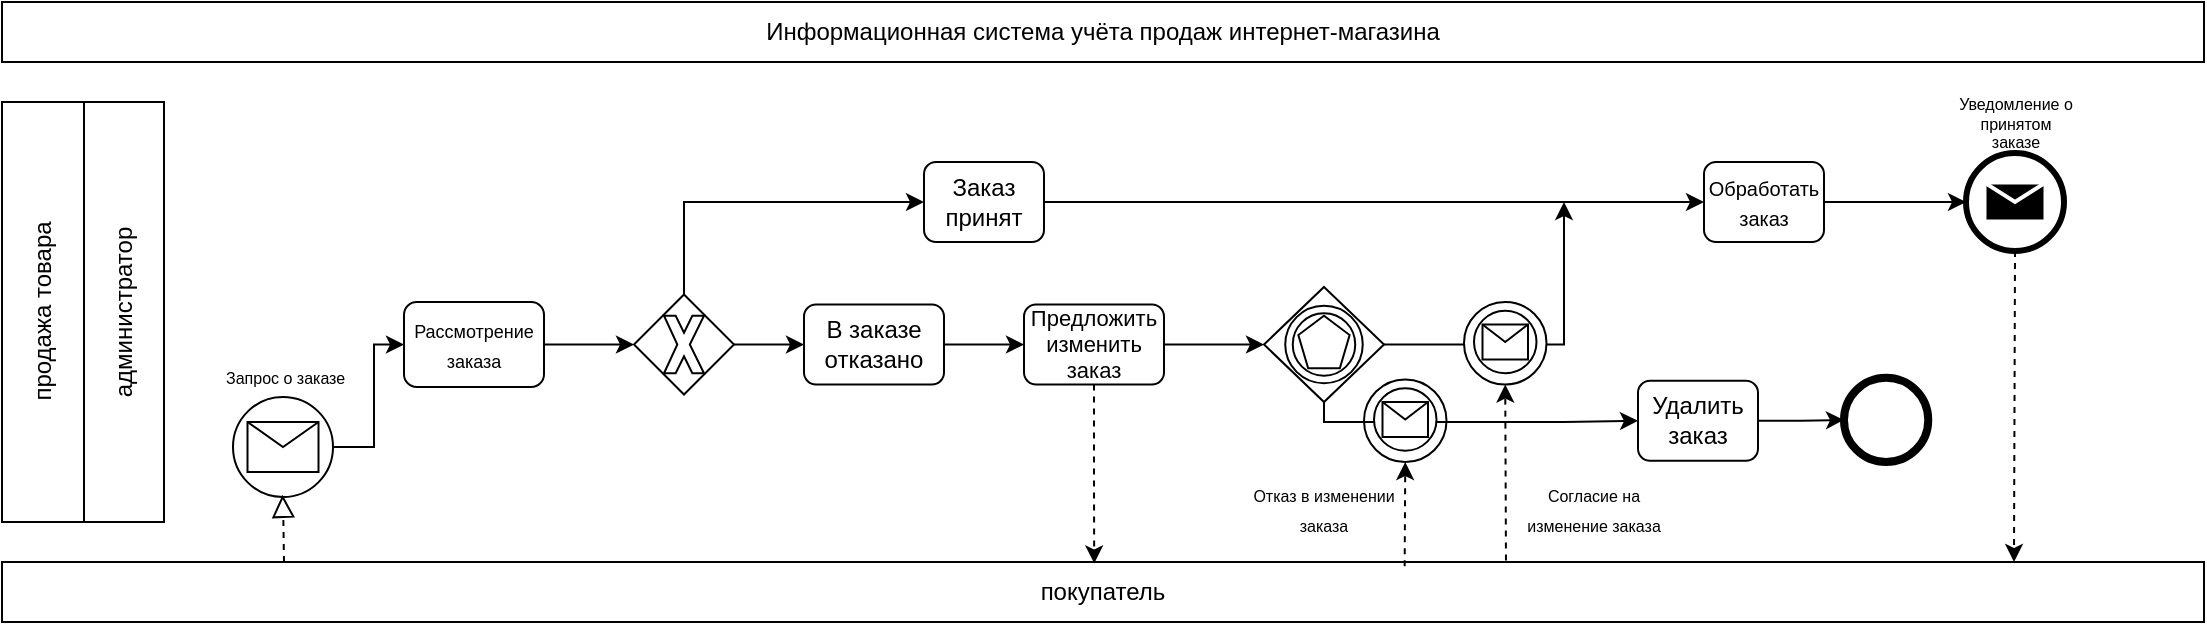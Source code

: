<mxfile version="22.1.3" type="device">
  <diagram name="Страница — 1" id="HhUoPsndP9m-uXzDRX4O">
    <mxGraphModel dx="796" dy="455" grid="1" gridSize="10" guides="1" tooltips="1" connect="1" arrows="1" fold="1" page="1" pageScale="1" pageWidth="827" pageHeight="1169" math="0" shadow="0">
      <root>
        <mxCell id="0" />
        <mxCell id="1" parent="0" />
        <mxCell id="vJvYOYyFUXUFSTBWltYJ-55" value="" style="ellipse;whiteSpace=wrap;html=1;aspect=fixed;" vertex="1" parent="1">
          <mxGeometry x="690" y="198.75" width="41.25" height="41.25" as="geometry" />
        </mxCell>
        <mxCell id="zaNzW6h8nKMvvkteJb9y-1" value="Информационная система учёта продаж интернет-магазина" style="rounded=0;whiteSpace=wrap;html=1;" parent="1" vertex="1">
          <mxGeometry x="9" y="10" width="1101" height="30" as="geometry" />
        </mxCell>
        <mxCell id="zaNzW6h8nKMvvkteJb9y-2" value="" style="rounded=0;whiteSpace=wrap;html=1;direction=west;" parent="1" vertex="1">
          <mxGeometry x="9" y="60" width="41" height="210" as="geometry" />
        </mxCell>
        <mxCell id="zaNzW6h8nKMvvkteJb9y-3" value="" style="rounded=0;whiteSpace=wrap;html=1;" parent="1" vertex="1">
          <mxGeometry x="50" y="60" width="40" height="210" as="geometry" />
        </mxCell>
        <mxCell id="zaNzW6h8nKMvvkteJb9y-4" value="администратор" style="text;html=1;strokeColor=none;fillColor=none;align=center;verticalAlign=middle;whiteSpace=wrap;rounded=0;rotation=-90;" parent="1" vertex="1">
          <mxGeometry x="40" y="150" width="60" height="30" as="geometry" />
        </mxCell>
        <mxCell id="zaNzW6h8nKMvvkteJb9y-5" value="продажа товара" style="text;html=1;strokeColor=none;fillColor=none;align=center;verticalAlign=middle;whiteSpace=wrap;rounded=0;rotation=-90;" parent="1" vertex="1">
          <mxGeometry x="-65.5" y="150" width="190" height="30" as="geometry" />
        </mxCell>
        <mxCell id="zaNzW6h8nKMvvkteJb9y-9" value="покупатель" style="rounded=0;whiteSpace=wrap;html=1;" parent="1" vertex="1">
          <mxGeometry x="9" y="290" width="1101" height="30" as="geometry" />
        </mxCell>
        <mxCell id="vJvYOYyFUXUFSTBWltYJ-11" style="edgeStyle=orthogonalEdgeStyle;rounded=0;orthogonalLoop=1;jettySize=auto;html=1;exitX=1;exitY=0.5;exitDx=0;exitDy=0;entryX=0;entryY=0.5;entryDx=0;entryDy=0;" edge="1" parent="1" source="vJvYOYyFUXUFSTBWltYJ-1" target="vJvYOYyFUXUFSTBWltYJ-10">
          <mxGeometry relative="1" as="geometry">
            <mxPoint x="200" y="180" as="targetPoint" />
            <Array as="points">
              <mxPoint x="195" y="233" />
              <mxPoint x="195" y="181" />
            </Array>
          </mxGeometry>
        </mxCell>
        <mxCell id="vJvYOYyFUXUFSTBWltYJ-1" value="" style="ellipse;whiteSpace=wrap;html=1;aspect=fixed;" vertex="1" parent="1">
          <mxGeometry x="124.5" y="207.5" width="50" height="50" as="geometry" />
        </mxCell>
        <mxCell id="vJvYOYyFUXUFSTBWltYJ-2" value="" style="shape=message;html=1;html=1;outlineConnect=0;labelPosition=center;verticalLabelPosition=bottom;align=center;verticalAlign=top;" vertex="1" parent="1">
          <mxGeometry x="131.75" y="220" width="35.5" height="25" as="geometry" />
        </mxCell>
        <mxCell id="vJvYOYyFUXUFSTBWltYJ-3" value="" style="endArrow=none;dashed=1;html=1;rounded=0;entryX=0.5;entryY=1;entryDx=0;entryDy=0;" edge="1" parent="1" target="vJvYOYyFUXUFSTBWltYJ-1">
          <mxGeometry width="50" height="50" relative="1" as="geometry">
            <mxPoint x="150" y="290" as="sourcePoint" />
            <mxPoint x="190" y="240" as="targetPoint" />
          </mxGeometry>
        </mxCell>
        <mxCell id="vJvYOYyFUXUFSTBWltYJ-4" value="" style="triangle;whiteSpace=wrap;html=1;rotation=-92;" vertex="1" parent="1">
          <mxGeometry x="144.5" y="257.5" width="10" height="10" as="geometry" />
        </mxCell>
        <mxCell id="vJvYOYyFUXUFSTBWltYJ-9" value="Запрос о заказе" style="text;strokeColor=none;fillColor=none;align=left;verticalAlign=middle;spacingLeft=4;spacingRight=4;overflow=hidden;points=[[0,0.5],[1,0.5]];portConstraint=eastwest;rotatable=0;whiteSpace=wrap;html=1;fontSize=8;" vertex="1" parent="1">
          <mxGeometry x="114.5" y="187.5" width="70" height="20" as="geometry" />
        </mxCell>
        <mxCell id="vJvYOYyFUXUFSTBWltYJ-21" style="edgeStyle=orthogonalEdgeStyle;rounded=0;orthogonalLoop=1;jettySize=auto;html=1;exitX=1;exitY=0.5;exitDx=0;exitDy=0;entryX=0;entryY=0.5;entryDx=0;entryDy=0;" edge="1" parent="1" source="vJvYOYyFUXUFSTBWltYJ-10" target="vJvYOYyFUXUFSTBWltYJ-12">
          <mxGeometry relative="1" as="geometry" />
        </mxCell>
        <mxCell id="vJvYOYyFUXUFSTBWltYJ-10" value="&lt;font style=&quot;font-size: 9px;&quot;&gt;Рассмотрение заказа&lt;/font&gt;" style="rounded=1;whiteSpace=wrap;html=1;" vertex="1" parent="1">
          <mxGeometry x="210" y="160" width="70" height="42.5" as="geometry" />
        </mxCell>
        <mxCell id="vJvYOYyFUXUFSTBWltYJ-19" style="edgeStyle=orthogonalEdgeStyle;rounded=0;orthogonalLoop=1;jettySize=auto;html=1;exitX=0.5;exitY=0;exitDx=0;exitDy=0;entryX=0;entryY=0.5;entryDx=0;entryDy=0;" edge="1" parent="1" source="vJvYOYyFUXUFSTBWltYJ-12" target="vJvYOYyFUXUFSTBWltYJ-14">
          <mxGeometry relative="1" as="geometry">
            <mxPoint x="350" y="110" as="targetPoint" />
            <Array as="points">
              <mxPoint x="350" y="110" />
            </Array>
          </mxGeometry>
        </mxCell>
        <mxCell id="vJvYOYyFUXUFSTBWltYJ-22" style="edgeStyle=orthogonalEdgeStyle;rounded=0;orthogonalLoop=1;jettySize=auto;html=1;exitX=1;exitY=0.5;exitDx=0;exitDy=0;entryX=0;entryY=0.5;entryDx=0;entryDy=0;" edge="1" parent="1" source="vJvYOYyFUXUFSTBWltYJ-12" target="vJvYOYyFUXUFSTBWltYJ-20">
          <mxGeometry relative="1" as="geometry" />
        </mxCell>
        <mxCell id="vJvYOYyFUXUFSTBWltYJ-12" value="" style="rhombus;whiteSpace=wrap;html=1;" vertex="1" parent="1">
          <mxGeometry x="325" y="156.25" width="50" height="50" as="geometry" />
        </mxCell>
        <mxCell id="vJvYOYyFUXUFSTBWltYJ-13" value="" style="verticalLabelPosition=bottom;verticalAlign=top;html=1;shape=mxgraph.basic.x" vertex="1" parent="1">
          <mxGeometry x="340" y="166.88" width="20" height="28.75" as="geometry" />
        </mxCell>
        <mxCell id="vJvYOYyFUXUFSTBWltYJ-37" style="edgeStyle=orthogonalEdgeStyle;rounded=0;orthogonalLoop=1;jettySize=auto;html=1;exitX=1;exitY=0.5;exitDx=0;exitDy=0;entryX=0;entryY=0.5;entryDx=0;entryDy=0;" edge="1" parent="1" source="vJvYOYyFUXUFSTBWltYJ-14" target="vJvYOYyFUXUFSTBWltYJ-38">
          <mxGeometry relative="1" as="geometry">
            <mxPoint x="680" y="110" as="targetPoint" />
          </mxGeometry>
        </mxCell>
        <mxCell id="vJvYOYyFUXUFSTBWltYJ-14" value="Заказ принят" style="rounded=1;whiteSpace=wrap;html=1;" vertex="1" parent="1">
          <mxGeometry x="470" y="90" width="60" height="40" as="geometry" />
        </mxCell>
        <mxCell id="vJvYOYyFUXUFSTBWltYJ-29" style="edgeStyle=orthogonalEdgeStyle;rounded=0;orthogonalLoop=1;jettySize=auto;html=1;exitX=1;exitY=0.5;exitDx=0;exitDy=0;entryX=0;entryY=0.5;entryDx=0;entryDy=0;" edge="1" parent="1" source="vJvYOYyFUXUFSTBWltYJ-20" target="vJvYOYyFUXUFSTBWltYJ-28">
          <mxGeometry relative="1" as="geometry" />
        </mxCell>
        <mxCell id="vJvYOYyFUXUFSTBWltYJ-20" value="В заказе отказано" style="rounded=1;whiteSpace=wrap;html=1;" vertex="1" parent="1">
          <mxGeometry x="410" y="161.25" width="70" height="40" as="geometry" />
        </mxCell>
        <mxCell id="vJvYOYyFUXUFSTBWltYJ-39" style="edgeStyle=orthogonalEdgeStyle;rounded=0;orthogonalLoop=1;jettySize=auto;html=1;exitX=1;exitY=0.5;exitDx=0;exitDy=0;entryX=0;entryY=0.5;entryDx=0;entryDy=0;" edge="1" parent="1" source="vJvYOYyFUXUFSTBWltYJ-28" target="vJvYOYyFUXUFSTBWltYJ-34">
          <mxGeometry relative="1" as="geometry" />
        </mxCell>
        <mxCell id="vJvYOYyFUXUFSTBWltYJ-28" value="Предложить изменить заказ" style="rounded=1;whiteSpace=wrap;html=1;fontSize=11;" vertex="1" parent="1">
          <mxGeometry x="520" y="161.25" width="70" height="40" as="geometry" />
        </mxCell>
        <mxCell id="vJvYOYyFUXUFSTBWltYJ-47" style="edgeStyle=orthogonalEdgeStyle;rounded=0;orthogonalLoop=1;jettySize=auto;html=1;exitX=1;exitY=0.5;exitDx=0;exitDy=0;" edge="1" parent="1" source="vJvYOYyFUXUFSTBWltYJ-34">
          <mxGeometry relative="1" as="geometry">
            <mxPoint x="790" y="110" as="targetPoint" />
            <Array as="points">
              <mxPoint x="790" y="181" />
              <mxPoint x="790" y="110" />
            </Array>
          </mxGeometry>
        </mxCell>
        <mxCell id="vJvYOYyFUXUFSTBWltYJ-52" style="edgeStyle=orthogonalEdgeStyle;rounded=0;orthogonalLoop=1;jettySize=auto;html=1;exitX=0.5;exitY=1;exitDx=0;exitDy=0;entryX=0;entryY=0.5;entryDx=0;entryDy=0;" edge="1" parent="1" source="vJvYOYyFUXUFSTBWltYJ-34" target="vJvYOYyFUXUFSTBWltYJ-51">
          <mxGeometry relative="1" as="geometry">
            <Array as="points">
              <mxPoint x="670" y="220" />
              <mxPoint x="790" y="220" />
            </Array>
          </mxGeometry>
        </mxCell>
        <mxCell id="vJvYOYyFUXUFSTBWltYJ-34" value="" style="rhombus;whiteSpace=wrap;html=1;" vertex="1" parent="1">
          <mxGeometry x="640" y="152.5" width="60" height="57.5" as="geometry" />
        </mxCell>
        <mxCell id="vJvYOYyFUXUFSTBWltYJ-42" style="edgeStyle=orthogonalEdgeStyle;rounded=0;orthogonalLoop=1;jettySize=auto;html=1;exitX=1;exitY=0.5;exitDx=0;exitDy=0;entryX=0;entryY=0.5;entryDx=0;entryDy=0;" edge="1" parent="1" source="vJvYOYyFUXUFSTBWltYJ-38" target="vJvYOYyFUXUFSTBWltYJ-40">
          <mxGeometry relative="1" as="geometry" />
        </mxCell>
        <mxCell id="vJvYOYyFUXUFSTBWltYJ-38" value="&lt;font style=&quot;font-size: 10px;&quot;&gt;Обработать заказ&lt;/font&gt;" style="rounded=1;whiteSpace=wrap;html=1;" vertex="1" parent="1">
          <mxGeometry x="860" y="90" width="60" height="40" as="geometry" />
        </mxCell>
        <mxCell id="vJvYOYyFUXUFSTBWltYJ-40" value="" style="ellipse;whiteSpace=wrap;html=1;aspect=fixed;strokeWidth=3;" vertex="1" parent="1">
          <mxGeometry x="991" y="85.5" width="49" height="49" as="geometry" />
        </mxCell>
        <mxCell id="vJvYOYyFUXUFSTBWltYJ-41" value="" style="shape=message;html=1;html=1;outlineConnect=0;labelPosition=center;verticalLabelPosition=bottom;align=center;verticalAlign=top;strokeWidth=2;gradientColor=none;fillColor=#000000;strokeColor=#ffffff;" vertex="1" parent="1">
          <mxGeometry x="1000.25" y="100.31" width="30.5" height="19.38" as="geometry" />
        </mxCell>
        <mxCell id="vJvYOYyFUXUFSTBWltYJ-43" style="edgeStyle=orthogonalEdgeStyle;rounded=0;orthogonalLoop=1;jettySize=auto;html=1;exitX=0.5;exitY=1;exitDx=0;exitDy=0;dashed=1;" edge="1" parent="1" source="vJvYOYyFUXUFSTBWltYJ-40">
          <mxGeometry relative="1" as="geometry">
            <mxPoint x="1015" y="290" as="targetPoint" />
            <Array as="points">
              <mxPoint x="1015" y="135" />
            </Array>
          </mxGeometry>
        </mxCell>
        <mxCell id="vJvYOYyFUXUFSTBWltYJ-44" value="Уведомление о принятом заказе" style="text;html=1;strokeColor=none;fillColor=none;align=center;verticalAlign=middle;whiteSpace=wrap;rounded=0;fontSize=8;" vertex="1" parent="1">
          <mxGeometry x="985.5" y="55.5" width="60" height="30" as="geometry" />
        </mxCell>
        <mxCell id="vJvYOYyFUXUFSTBWltYJ-48" value="" style="ellipse;whiteSpace=wrap;html=1;aspect=fixed;" vertex="1" parent="1">
          <mxGeometry x="695" y="203.13" width="31.25" height="31.25" as="geometry" />
        </mxCell>
        <mxCell id="vJvYOYyFUXUFSTBWltYJ-49" value="" style="shape=message;html=1;html=1;outlineConnect=0;labelPosition=center;verticalLabelPosition=bottom;align=center;verticalAlign=top;" vertex="1" parent="1">
          <mxGeometry x="699.25" y="210" width="22.75" height="17.5" as="geometry" />
        </mxCell>
        <mxCell id="vJvYOYyFUXUFSTBWltYJ-61" style="edgeStyle=orthogonalEdgeStyle;rounded=0;orthogonalLoop=1;jettySize=auto;html=1;exitX=1;exitY=0.5;exitDx=0;exitDy=0;entryX=0;entryY=0.5;entryDx=0;entryDy=0;" edge="1" parent="1" source="vJvYOYyFUXUFSTBWltYJ-51" target="vJvYOYyFUXUFSTBWltYJ-60">
          <mxGeometry relative="1" as="geometry" />
        </mxCell>
        <mxCell id="vJvYOYyFUXUFSTBWltYJ-51" value="Удалить заказ" style="rounded=1;whiteSpace=wrap;html=1;" vertex="1" parent="1">
          <mxGeometry x="827" y="199.38" width="60" height="40" as="geometry" />
        </mxCell>
        <mxCell id="vJvYOYyFUXUFSTBWltYJ-53" style="edgeStyle=orthogonalEdgeStyle;rounded=0;orthogonalLoop=1;jettySize=auto;html=1;exitX=0.5;exitY=1;exitDx=0;exitDy=0;entryX=0.496;entryY=0.023;entryDx=0;entryDy=0;entryPerimeter=0;dashed=1;" edge="1" parent="1" source="vJvYOYyFUXUFSTBWltYJ-28" target="zaNzW6h8nKMvvkteJb9y-9">
          <mxGeometry relative="1" as="geometry" />
        </mxCell>
        <mxCell id="vJvYOYyFUXUFSTBWltYJ-54" value="" style="endArrow=classic;html=1;rounded=0;dashed=1;entryX=0.5;entryY=1;entryDx=0;entryDy=0;exitX=0.637;exitY=0.069;exitDx=0;exitDy=0;exitPerimeter=0;" edge="1" parent="1" source="zaNzW6h8nKMvvkteJb9y-9" target="vJvYOYyFUXUFSTBWltYJ-55">
          <mxGeometry width="50" height="50" relative="1" as="geometry">
            <mxPoint x="720" y="287.5" as="sourcePoint" />
            <mxPoint x="721" y="240" as="targetPoint" />
          </mxGeometry>
        </mxCell>
        <mxCell id="vJvYOYyFUXUFSTBWltYJ-56" value="" style="ellipse;whiteSpace=wrap;html=1;aspect=fixed;" vertex="1" parent="1">
          <mxGeometry x="740" y="160" width="41.25" height="41.25" as="geometry" />
        </mxCell>
        <mxCell id="vJvYOYyFUXUFSTBWltYJ-57" value="" style="ellipse;whiteSpace=wrap;html=1;aspect=fixed;" vertex="1" parent="1">
          <mxGeometry x="745" y="164.38" width="31.25" height="31.25" as="geometry" />
        </mxCell>
        <mxCell id="vJvYOYyFUXUFSTBWltYJ-58" value="" style="shape=message;html=1;html=1;outlineConnect=0;labelPosition=center;verticalLabelPosition=bottom;align=center;verticalAlign=top;" vertex="1" parent="1">
          <mxGeometry x="749.25" y="171.25" width="22.75" height="17.5" as="geometry" />
        </mxCell>
        <mxCell id="vJvYOYyFUXUFSTBWltYJ-59" value="" style="endArrow=classic;html=1;rounded=0;exitX=0.683;exitY=-0.023;exitDx=0;exitDy=0;exitPerimeter=0;dashed=1;" edge="1" parent="1" source="zaNzW6h8nKMvvkteJb9y-9" target="vJvYOYyFUXUFSTBWltYJ-56">
          <mxGeometry width="50" height="50" relative="1" as="geometry">
            <mxPoint x="710" y="252.5" as="sourcePoint" />
            <mxPoint x="760" y="200" as="targetPoint" />
          </mxGeometry>
        </mxCell>
        <mxCell id="vJvYOYyFUXUFSTBWltYJ-60" value="" style="ellipse;whiteSpace=wrap;html=1;aspect=fixed;strokeWidth=4;" vertex="1" parent="1">
          <mxGeometry x="930" y="197.88" width="42.12" height="42.12" as="geometry" />
        </mxCell>
        <mxCell id="vJvYOYyFUXUFSTBWltYJ-62" value="&lt;font style=&quot;font-size: 8px;&quot;&gt;Отказ в изменении &lt;br&gt;заказа&lt;/font&gt;" style="text;html=1;strokeColor=none;fillColor=none;align=center;verticalAlign=middle;whiteSpace=wrap;rounded=0;" vertex="1" parent="1">
          <mxGeometry x="630" y="247.5" width="80" height="30" as="geometry" />
        </mxCell>
        <mxCell id="vJvYOYyFUXUFSTBWltYJ-63" value="&lt;font style=&quot;font-size: 8px;&quot;&gt;Согласие на изменение заказа&lt;/font&gt;" style="text;html=1;strokeColor=none;fillColor=none;align=center;verticalAlign=middle;whiteSpace=wrap;rounded=0;" vertex="1" parent="1">
          <mxGeometry x="770" y="247.5" width="70" height="30" as="geometry" />
        </mxCell>
        <mxCell id="vJvYOYyFUXUFSTBWltYJ-64" value="" style="ellipse;whiteSpace=wrap;html=1;aspect=fixed;" vertex="1" parent="1">
          <mxGeometry x="650.62" y="161.88" width="38.75" height="38.75" as="geometry" />
        </mxCell>
        <mxCell id="vJvYOYyFUXUFSTBWltYJ-65" value="" style="ellipse;whiteSpace=wrap;html=1;aspect=fixed;" vertex="1" parent="1">
          <mxGeometry x="654.37" y="165.63" width="31.25" height="31.25" as="geometry" />
        </mxCell>
        <mxCell id="vJvYOYyFUXUFSTBWltYJ-66" value="" style="whiteSpace=wrap;html=1;shape=mxgraph.basic.pentagon" vertex="1" parent="1">
          <mxGeometry x="657.18" y="166.88" width="25.63" height="26.25" as="geometry" />
        </mxCell>
      </root>
    </mxGraphModel>
  </diagram>
</mxfile>
